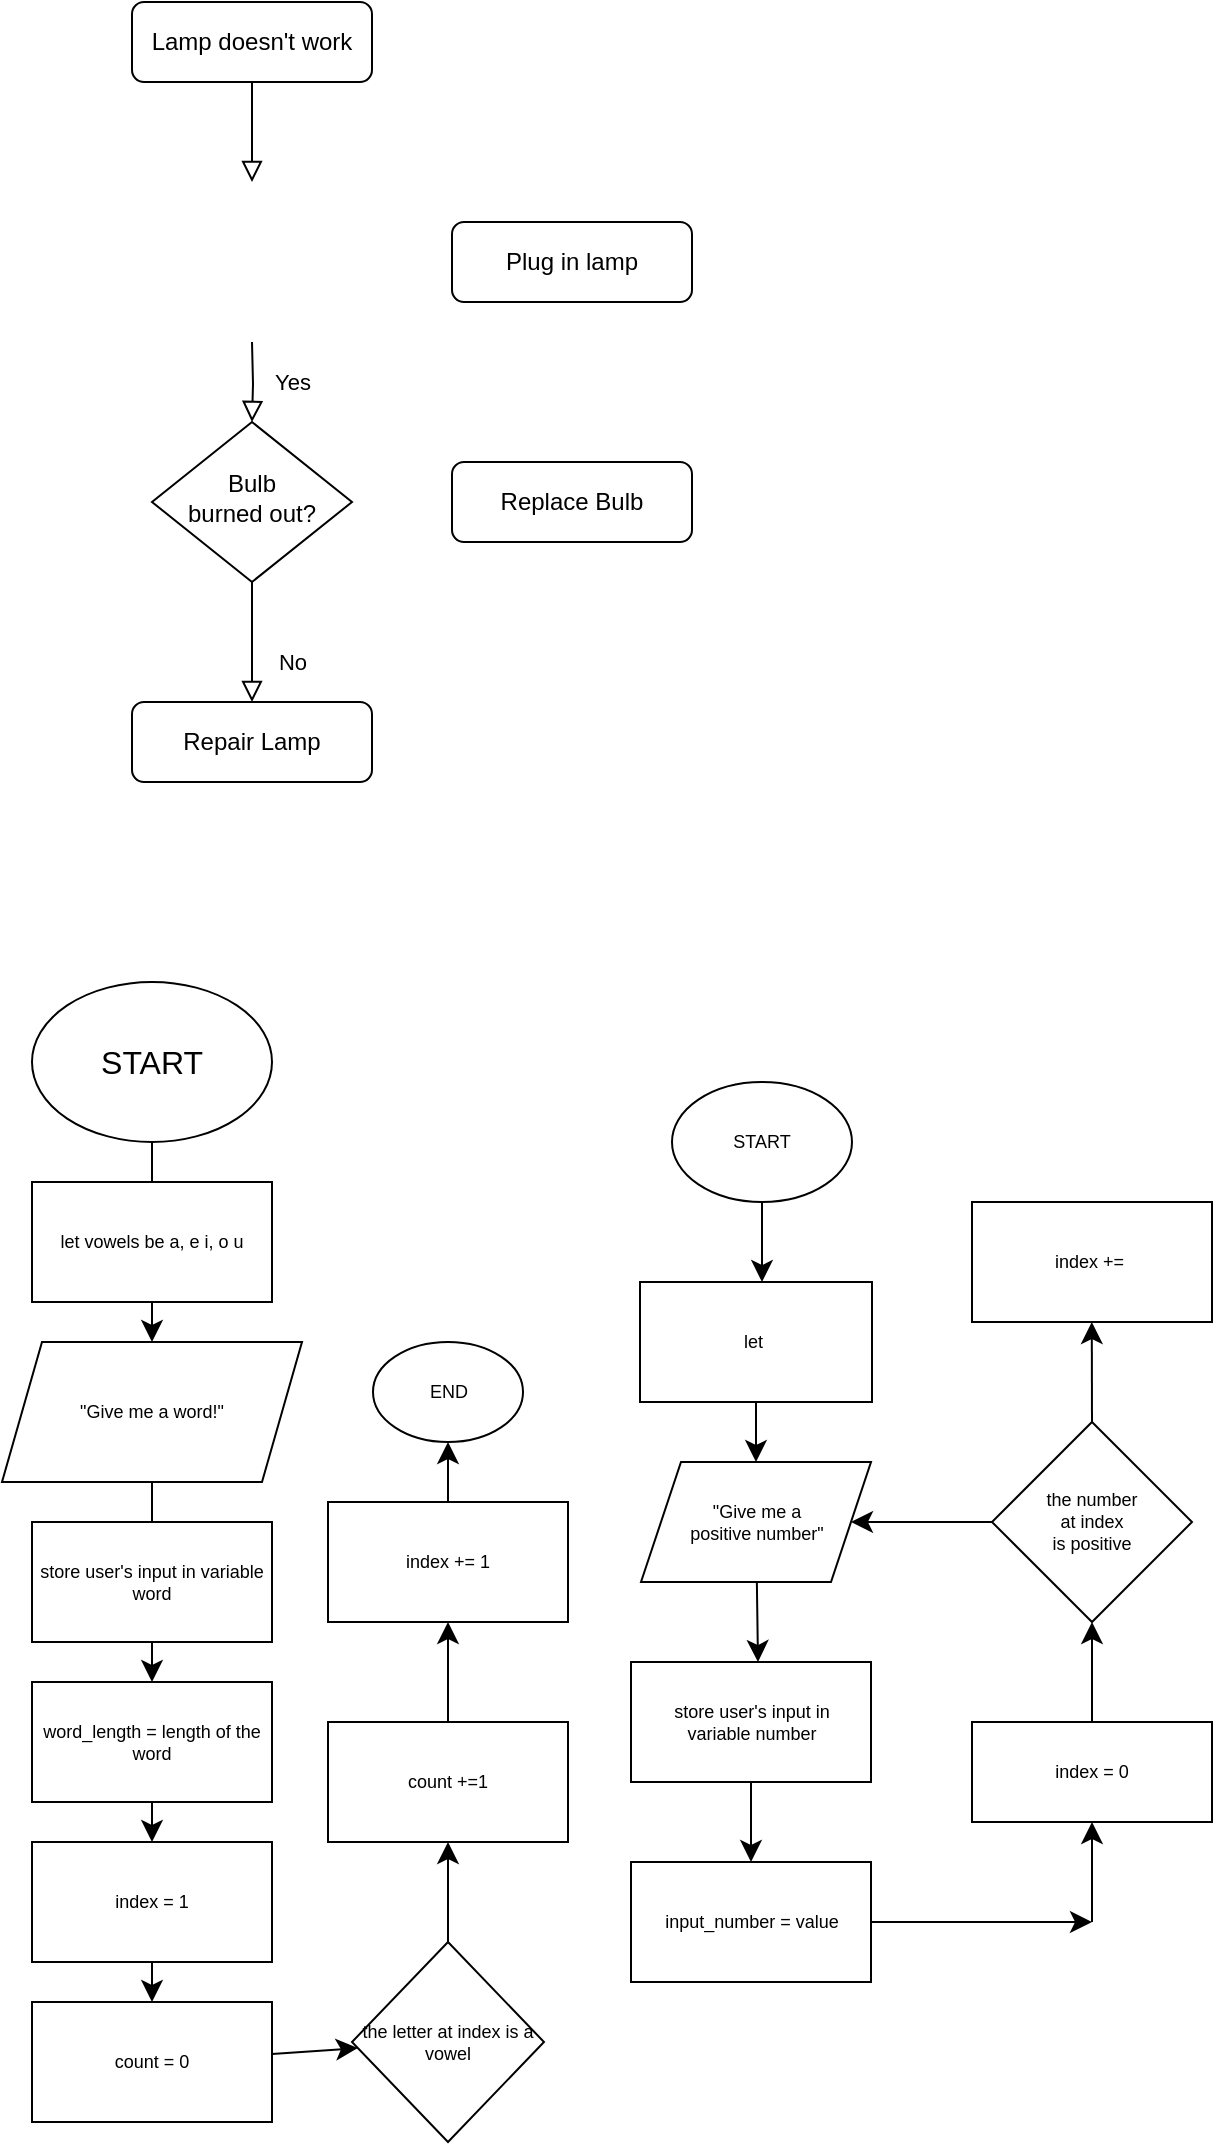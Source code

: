 <mxfile version="20.8.5" type="github" pages="2">
  <diagram id="C5RBs43oDa-KdzZeNtuy" name="Page-1">
    <mxGraphModel dx="578" dy="689" grid="1" gridSize="10" guides="1" tooltips="1" connect="1" arrows="1" fold="1" page="1" pageScale="1" pageWidth="827" pageHeight="1169" math="0" shadow="0">
      <root>
        <mxCell id="WIyWlLk6GJQsqaUBKTNV-0" />
        <mxCell id="WIyWlLk6GJQsqaUBKTNV-1" parent="WIyWlLk6GJQsqaUBKTNV-0" />
        <mxCell id="WIyWlLk6GJQsqaUBKTNV-2" value="" style="rounded=0;html=1;jettySize=auto;orthogonalLoop=1;fontSize=11;endArrow=block;endFill=0;endSize=8;strokeWidth=1;shadow=0;labelBackgroundColor=none;edgeStyle=orthogonalEdgeStyle;" parent="WIyWlLk6GJQsqaUBKTNV-1" source="WIyWlLk6GJQsqaUBKTNV-3" edge="1">
          <mxGeometry relative="1" as="geometry">
            <mxPoint x="220" y="170" as="targetPoint" />
          </mxGeometry>
        </mxCell>
        <mxCell id="WIyWlLk6GJQsqaUBKTNV-3" value="Lamp doesn&#39;t work" style="rounded=1;whiteSpace=wrap;html=1;fontSize=12;glass=0;strokeWidth=1;shadow=0;" parent="WIyWlLk6GJQsqaUBKTNV-1" vertex="1">
          <mxGeometry x="160" y="80" width="120" height="40" as="geometry" />
        </mxCell>
        <mxCell id="WIyWlLk6GJQsqaUBKTNV-4" value="Yes" style="rounded=0;html=1;jettySize=auto;orthogonalLoop=1;fontSize=11;endArrow=block;endFill=0;endSize=8;strokeWidth=1;shadow=0;labelBackgroundColor=none;edgeStyle=orthogonalEdgeStyle;" parent="WIyWlLk6GJQsqaUBKTNV-1" target="WIyWlLk6GJQsqaUBKTNV-10" edge="1">
          <mxGeometry y="20" relative="1" as="geometry">
            <mxPoint as="offset" />
            <mxPoint x="220" y="250" as="sourcePoint" />
          </mxGeometry>
        </mxCell>
        <mxCell id="WIyWlLk6GJQsqaUBKTNV-7" value="Plug in lamp" style="rounded=1;whiteSpace=wrap;html=1;fontSize=12;glass=0;strokeWidth=1;shadow=0;" parent="WIyWlLk6GJQsqaUBKTNV-1" vertex="1">
          <mxGeometry x="320" y="190" width="120" height="40" as="geometry" />
        </mxCell>
        <mxCell id="WIyWlLk6GJQsqaUBKTNV-8" value="No" style="rounded=0;html=1;jettySize=auto;orthogonalLoop=1;fontSize=11;endArrow=block;endFill=0;endSize=8;strokeWidth=1;shadow=0;labelBackgroundColor=none;edgeStyle=orthogonalEdgeStyle;" parent="WIyWlLk6GJQsqaUBKTNV-1" source="WIyWlLk6GJQsqaUBKTNV-10" target="WIyWlLk6GJQsqaUBKTNV-11" edge="1">
          <mxGeometry x="0.333" y="20" relative="1" as="geometry">
            <mxPoint as="offset" />
          </mxGeometry>
        </mxCell>
        <mxCell id="WIyWlLk6GJQsqaUBKTNV-10" value="Bulb&lt;br&gt;burned out?" style="rhombus;whiteSpace=wrap;html=1;shadow=0;fontFamily=Helvetica;fontSize=12;align=center;strokeWidth=1;spacing=6;spacingTop=-4;" parent="WIyWlLk6GJQsqaUBKTNV-1" vertex="1">
          <mxGeometry x="170" y="290" width="100" height="80" as="geometry" />
        </mxCell>
        <mxCell id="WIyWlLk6GJQsqaUBKTNV-11" value="Repair Lamp" style="rounded=1;whiteSpace=wrap;html=1;fontSize=12;glass=0;strokeWidth=1;shadow=0;" parent="WIyWlLk6GJQsqaUBKTNV-1" vertex="1">
          <mxGeometry x="160" y="430" width="120" height="40" as="geometry" />
        </mxCell>
        <mxCell id="WIyWlLk6GJQsqaUBKTNV-12" value="Replace Bulb" style="rounded=1;whiteSpace=wrap;html=1;fontSize=12;glass=0;strokeWidth=1;shadow=0;" parent="WIyWlLk6GJQsqaUBKTNV-1" vertex="1">
          <mxGeometry x="320" y="310" width="120" height="40" as="geometry" />
        </mxCell>
        <mxCell id="6rkK3X_Y7HJ2kkGCpfae-19" value="" style="edgeStyle=none;curved=1;rounded=0;orthogonalLoop=1;jettySize=auto;html=1;fontSize=9;startSize=8;endSize=8;" edge="1" parent="WIyWlLk6GJQsqaUBKTNV-1" source="6rkK3X_Y7HJ2kkGCpfae-0" target="6rkK3X_Y7HJ2kkGCpfae-2">
          <mxGeometry relative="1" as="geometry" />
        </mxCell>
        <mxCell id="6rkK3X_Y7HJ2kkGCpfae-0" value="START" style="ellipse;whiteSpace=wrap;html=1;fontSize=16;" vertex="1" parent="WIyWlLk6GJQsqaUBKTNV-1">
          <mxGeometry x="110" y="570" width="120" height="80" as="geometry" />
        </mxCell>
        <mxCell id="6rkK3X_Y7HJ2kkGCpfae-20" value="" style="edgeStyle=none;curved=1;rounded=0;orthogonalLoop=1;jettySize=auto;html=1;fontSize=9;startSize=8;endSize=8;" edge="1" parent="WIyWlLk6GJQsqaUBKTNV-1" source="6rkK3X_Y7HJ2kkGCpfae-2" target="6rkK3X_Y7HJ2kkGCpfae-8">
          <mxGeometry relative="1" as="geometry" />
        </mxCell>
        <mxCell id="6rkK3X_Y7HJ2kkGCpfae-2" value="&quot;Give me a word!&quot;" style="shape=parallelogram;perimeter=parallelogramPerimeter;whiteSpace=wrap;html=1;fixedSize=1;fontSize=9;" vertex="1" parent="WIyWlLk6GJQsqaUBKTNV-1">
          <mxGeometry x="95" y="750" width="150" height="70" as="geometry" />
        </mxCell>
        <mxCell id="6rkK3X_Y7HJ2kkGCpfae-3" value="let vowels be a, e i, o u" style="rounded=0;whiteSpace=wrap;html=1;fontSize=9;" vertex="1" parent="WIyWlLk6GJQsqaUBKTNV-1">
          <mxGeometry x="110" y="670" width="120" height="60" as="geometry" />
        </mxCell>
        <mxCell id="6rkK3X_Y7HJ2kkGCpfae-4" style="edgeStyle=none;curved=1;rounded=0;orthogonalLoop=1;jettySize=auto;html=1;exitX=0.5;exitY=1;exitDx=0;exitDy=0;fontSize=9;startSize=8;endSize=8;" edge="1" parent="WIyWlLk6GJQsqaUBKTNV-1" source="6rkK3X_Y7HJ2kkGCpfae-3" target="6rkK3X_Y7HJ2kkGCpfae-3">
          <mxGeometry relative="1" as="geometry" />
        </mxCell>
        <mxCell id="6rkK3X_Y7HJ2kkGCpfae-7" value="store user&#39;s input in variable word" style="rounded=0;whiteSpace=wrap;html=1;fontSize=9;" vertex="1" parent="WIyWlLk6GJQsqaUBKTNV-1">
          <mxGeometry x="110" y="840" width="120" height="60" as="geometry" />
        </mxCell>
        <mxCell id="6rkK3X_Y7HJ2kkGCpfae-21" value="" style="edgeStyle=none;curved=1;rounded=0;orthogonalLoop=1;jettySize=auto;html=1;fontSize=9;startSize=8;endSize=8;" edge="1" parent="WIyWlLk6GJQsqaUBKTNV-1" source="6rkK3X_Y7HJ2kkGCpfae-8" target="6rkK3X_Y7HJ2kkGCpfae-11">
          <mxGeometry relative="1" as="geometry" />
        </mxCell>
        <mxCell id="6rkK3X_Y7HJ2kkGCpfae-8" value="word_length = length of the word" style="rounded=0;whiteSpace=wrap;html=1;fontSize=9;" vertex="1" parent="WIyWlLk6GJQsqaUBKTNV-1">
          <mxGeometry x="110" y="920" width="120" height="60" as="geometry" />
        </mxCell>
        <mxCell id="6rkK3X_Y7HJ2kkGCpfae-22" value="" style="edgeStyle=none;curved=1;rounded=0;orthogonalLoop=1;jettySize=auto;html=1;fontSize=9;startSize=8;endSize=8;" edge="1" parent="WIyWlLk6GJQsqaUBKTNV-1" source="6rkK3X_Y7HJ2kkGCpfae-11" target="6rkK3X_Y7HJ2kkGCpfae-16">
          <mxGeometry relative="1" as="geometry" />
        </mxCell>
        <mxCell id="6rkK3X_Y7HJ2kkGCpfae-11" value="index = 1" style="rounded=0;whiteSpace=wrap;html=1;fontSize=9;" vertex="1" parent="WIyWlLk6GJQsqaUBKTNV-1">
          <mxGeometry x="110" y="1000" width="120" height="60" as="geometry" />
        </mxCell>
        <mxCell id="6rkK3X_Y7HJ2kkGCpfae-14" value="the letter at index is a vowel" style="rhombus;whiteSpace=wrap;html=1;fontSize=9;" vertex="1" parent="WIyWlLk6GJQsqaUBKTNV-1">
          <mxGeometry x="270" y="1050" width="96" height="100" as="geometry" />
        </mxCell>
        <mxCell id="6rkK3X_Y7HJ2kkGCpfae-15" value="" style="endArrow=classic;html=1;rounded=0;fontSize=9;startSize=8;endSize=8;curved=1;exitX=0.5;exitY=0;exitDx=0;exitDy=0;entryX=0.5;entryY=1;entryDx=0;entryDy=0;" edge="1" parent="WIyWlLk6GJQsqaUBKTNV-1" source="6rkK3X_Y7HJ2kkGCpfae-14" target="6rkK3X_Y7HJ2kkGCpfae-17">
          <mxGeometry width="50" height="50" relative="1" as="geometry">
            <mxPoint x="430" y="960" as="sourcePoint" />
            <mxPoint x="618" y="850" as="targetPoint" />
          </mxGeometry>
        </mxCell>
        <mxCell id="6rkK3X_Y7HJ2kkGCpfae-24" value="" style="edgeStyle=none;curved=1;rounded=0;orthogonalLoop=1;jettySize=auto;html=1;fontSize=9;startSize=8;endSize=8;" edge="1" parent="WIyWlLk6GJQsqaUBKTNV-1" source="6rkK3X_Y7HJ2kkGCpfae-16" target="6rkK3X_Y7HJ2kkGCpfae-14">
          <mxGeometry relative="1" as="geometry" />
        </mxCell>
        <mxCell id="6rkK3X_Y7HJ2kkGCpfae-16" value="count = 0" style="rounded=0;whiteSpace=wrap;html=1;fontSize=9;" vertex="1" parent="WIyWlLk6GJQsqaUBKTNV-1">
          <mxGeometry x="110" y="1080" width="120" height="60" as="geometry" />
        </mxCell>
        <mxCell id="6rkK3X_Y7HJ2kkGCpfae-25" value="" style="edgeStyle=none;curved=1;rounded=0;orthogonalLoop=1;jettySize=auto;html=1;fontSize=9;startSize=8;endSize=8;" edge="1" parent="WIyWlLk6GJQsqaUBKTNV-1" source="6rkK3X_Y7HJ2kkGCpfae-17" target="6rkK3X_Y7HJ2kkGCpfae-18">
          <mxGeometry relative="1" as="geometry" />
        </mxCell>
        <mxCell id="6rkK3X_Y7HJ2kkGCpfae-17" value="count +=1" style="rounded=0;whiteSpace=wrap;html=1;fontSize=9;" vertex="1" parent="WIyWlLk6GJQsqaUBKTNV-1">
          <mxGeometry x="258" y="940" width="120" height="60" as="geometry" />
        </mxCell>
        <mxCell id="6rkK3X_Y7HJ2kkGCpfae-27" style="edgeStyle=none;curved=1;rounded=0;orthogonalLoop=1;jettySize=auto;html=1;fontSize=9;startSize=8;endSize=8;" edge="1" parent="WIyWlLk6GJQsqaUBKTNV-1" source="6rkK3X_Y7HJ2kkGCpfae-18" target="6rkK3X_Y7HJ2kkGCpfae-28">
          <mxGeometry relative="1" as="geometry">
            <mxPoint x="318" y="790" as="targetPoint" />
          </mxGeometry>
        </mxCell>
        <mxCell id="6rkK3X_Y7HJ2kkGCpfae-18" value="index += 1" style="rounded=0;whiteSpace=wrap;html=1;fontSize=9;" vertex="1" parent="WIyWlLk6GJQsqaUBKTNV-1">
          <mxGeometry x="258" y="830" width="120" height="60" as="geometry" />
        </mxCell>
        <mxCell id="6rkK3X_Y7HJ2kkGCpfae-28" value="END" style="ellipse;whiteSpace=wrap;html=1;fontSize=9;" vertex="1" parent="WIyWlLk6GJQsqaUBKTNV-1">
          <mxGeometry x="280.5" y="750" width="75" height="50" as="geometry" />
        </mxCell>
        <mxCell id="6rkK3X_Y7HJ2kkGCpfae-30" style="edgeStyle=none;curved=1;rounded=0;orthogonalLoop=1;jettySize=auto;html=1;fontSize=9;startSize=8;endSize=8;" edge="1" parent="WIyWlLk6GJQsqaUBKTNV-1" source="6rkK3X_Y7HJ2kkGCpfae-29">
          <mxGeometry relative="1" as="geometry">
            <mxPoint x="475" y="720" as="targetPoint" />
          </mxGeometry>
        </mxCell>
        <mxCell id="6rkK3X_Y7HJ2kkGCpfae-29" value="START" style="ellipse;whiteSpace=wrap;html=1;fontSize=9;" vertex="1" parent="WIyWlLk6GJQsqaUBKTNV-1">
          <mxGeometry x="430" y="620" width="90" height="60" as="geometry" />
        </mxCell>
        <mxCell id="6rkK3X_Y7HJ2kkGCpfae-37" style="edgeStyle=none;curved=1;rounded=0;orthogonalLoop=1;jettySize=auto;html=1;entryX=0.5;entryY=0;entryDx=0;entryDy=0;fontSize=9;startSize=8;endSize=8;" edge="1" parent="WIyWlLk6GJQsqaUBKTNV-1" source="6rkK3X_Y7HJ2kkGCpfae-32" target="6rkK3X_Y7HJ2kkGCpfae-35">
          <mxGeometry relative="1" as="geometry" />
        </mxCell>
        <mxCell id="6rkK3X_Y7HJ2kkGCpfae-32" value="let&amp;nbsp;" style="rounded=0;whiteSpace=wrap;html=1;fontSize=9;" vertex="1" parent="WIyWlLk6GJQsqaUBKTNV-1">
          <mxGeometry x="414" y="720" width="116" height="60" as="geometry" />
        </mxCell>
        <mxCell id="6rkK3X_Y7HJ2kkGCpfae-36" style="edgeStyle=none;curved=1;rounded=0;orthogonalLoop=1;jettySize=auto;html=1;fontSize=9;startSize=8;endSize=8;" edge="1" parent="WIyWlLk6GJQsqaUBKTNV-1" source="6rkK3X_Y7HJ2kkGCpfae-35">
          <mxGeometry relative="1" as="geometry">
            <mxPoint x="473" y="910" as="targetPoint" />
          </mxGeometry>
        </mxCell>
        <mxCell id="6rkK3X_Y7HJ2kkGCpfae-35" value="&quot;Give me a &lt;br&gt;positive number&quot;" style="shape=parallelogram;perimeter=parallelogramPerimeter;whiteSpace=wrap;html=1;fixedSize=1;fontSize=9;" vertex="1" parent="WIyWlLk6GJQsqaUBKTNV-1">
          <mxGeometry x="414.5" y="810" width="115" height="60" as="geometry" />
        </mxCell>
        <mxCell id="6rkK3X_Y7HJ2kkGCpfae-40" style="edgeStyle=none;curved=1;rounded=0;orthogonalLoop=1;jettySize=auto;html=1;fontSize=9;startSize=8;endSize=8;" edge="1" parent="WIyWlLk6GJQsqaUBKTNV-1" source="6rkK3X_Y7HJ2kkGCpfae-39">
          <mxGeometry relative="1" as="geometry">
            <mxPoint x="469.5" y="1010" as="targetPoint" />
          </mxGeometry>
        </mxCell>
        <mxCell id="6rkK3X_Y7HJ2kkGCpfae-39" value="store user&#39;s input in&lt;br&gt;variable number" style="rounded=0;whiteSpace=wrap;html=1;fontSize=9;" vertex="1" parent="WIyWlLk6GJQsqaUBKTNV-1">
          <mxGeometry x="409.5" y="910" width="120" height="60" as="geometry" />
        </mxCell>
        <mxCell id="6rkK3X_Y7HJ2kkGCpfae-43" style="edgeStyle=none;curved=1;rounded=0;orthogonalLoop=1;jettySize=auto;html=1;fontSize=9;startSize=8;endSize=8;" edge="1" parent="WIyWlLk6GJQsqaUBKTNV-1" source="6rkK3X_Y7HJ2kkGCpfae-41">
          <mxGeometry relative="1" as="geometry">
            <mxPoint x="640" y="1040" as="targetPoint" />
          </mxGeometry>
        </mxCell>
        <mxCell id="6rkK3X_Y7HJ2kkGCpfae-41" value="input_number = value" style="rounded=0;whiteSpace=wrap;html=1;fontSize=9;" vertex="1" parent="WIyWlLk6GJQsqaUBKTNV-1">
          <mxGeometry x="409.5" y="1010" width="120" height="60" as="geometry" />
        </mxCell>
        <mxCell id="6rkK3X_Y7HJ2kkGCpfae-49" style="edgeStyle=none;curved=1;rounded=0;orthogonalLoop=1;jettySize=auto;html=1;fontSize=9;startSize=8;endSize=8;" edge="1" parent="WIyWlLk6GJQsqaUBKTNV-1" source="6rkK3X_Y7HJ2kkGCpfae-48" target="6rkK3X_Y7HJ2kkGCpfae-50">
          <mxGeometry relative="1" as="geometry">
            <mxPoint x="640" y="970" as="targetPoint" />
          </mxGeometry>
        </mxCell>
        <mxCell id="6rkK3X_Y7HJ2kkGCpfae-48" value="index = 0" style="rounded=0;whiteSpace=wrap;html=1;fontSize=9;" vertex="1" parent="WIyWlLk6GJQsqaUBKTNV-1">
          <mxGeometry x="580" y="940" width="120" height="50" as="geometry" />
        </mxCell>
        <mxCell id="6rkK3X_Y7HJ2kkGCpfae-51" style="edgeStyle=none;curved=1;rounded=0;orthogonalLoop=1;jettySize=auto;html=1;fontSize=9;startSize=8;endSize=8;entryX=1;entryY=0.5;entryDx=0;entryDy=0;exitX=0;exitY=0.5;exitDx=0;exitDy=0;" edge="1" parent="WIyWlLk6GJQsqaUBKTNV-1" source="6rkK3X_Y7HJ2kkGCpfae-50" target="6rkK3X_Y7HJ2kkGCpfae-35">
          <mxGeometry relative="1" as="geometry">
            <mxPoint x="640" y="810" as="targetPoint" />
          </mxGeometry>
        </mxCell>
        <mxCell id="6rkK3X_Y7HJ2kkGCpfae-55" style="edgeStyle=none;curved=1;rounded=0;orthogonalLoop=1;jettySize=auto;html=1;exitX=0.5;exitY=0;exitDx=0;exitDy=0;fontSize=9;startSize=8;endSize=8;" edge="1" parent="WIyWlLk6GJQsqaUBKTNV-1" source="6rkK3X_Y7HJ2kkGCpfae-50">
          <mxGeometry relative="1" as="geometry">
            <mxPoint x="639.895" y="740" as="targetPoint" />
          </mxGeometry>
        </mxCell>
        <mxCell id="6rkK3X_Y7HJ2kkGCpfae-50" value="the number&lt;br&gt;at index&lt;br&gt;is positive" style="rhombus;whiteSpace=wrap;html=1;fontSize=9;" vertex="1" parent="WIyWlLk6GJQsqaUBKTNV-1">
          <mxGeometry x="590" y="790" width="100" height="100" as="geometry" />
        </mxCell>
        <mxCell id="6rkK3X_Y7HJ2kkGCpfae-57" value="" style="endArrow=classic;html=1;rounded=0;fontSize=9;startSize=8;endSize=8;curved=1;" edge="1" parent="WIyWlLk6GJQsqaUBKTNV-1" target="6rkK3X_Y7HJ2kkGCpfae-48">
          <mxGeometry width="50" height="50" relative="1" as="geometry">
            <mxPoint x="640" y="1040" as="sourcePoint" />
            <mxPoint x="690" y="990" as="targetPoint" />
          </mxGeometry>
        </mxCell>
        <mxCell id="6rkK3X_Y7HJ2kkGCpfae-58" value="index +=&amp;nbsp;" style="rounded=0;whiteSpace=wrap;html=1;fontSize=9;" vertex="1" parent="WIyWlLk6GJQsqaUBKTNV-1">
          <mxGeometry x="580" y="680" width="120" height="60" as="geometry" />
        </mxCell>
      </root>
    </mxGraphModel>
  </diagram>
  <diagram id="Wx5rr5XtukEhyNtxBx1X" name="Page-2">
    <mxGraphModel dx="2196" dy="2620" grid="0" gridSize="10" guides="1" tooltips="1" connect="1" arrows="1" fold="1" page="0" pageScale="1" pageWidth="850" pageHeight="1100" math="0" shadow="0">
      <root>
        <mxCell id="0" />
        <mxCell id="1" parent="0" />
      </root>
    </mxGraphModel>
  </diagram>
</mxfile>
